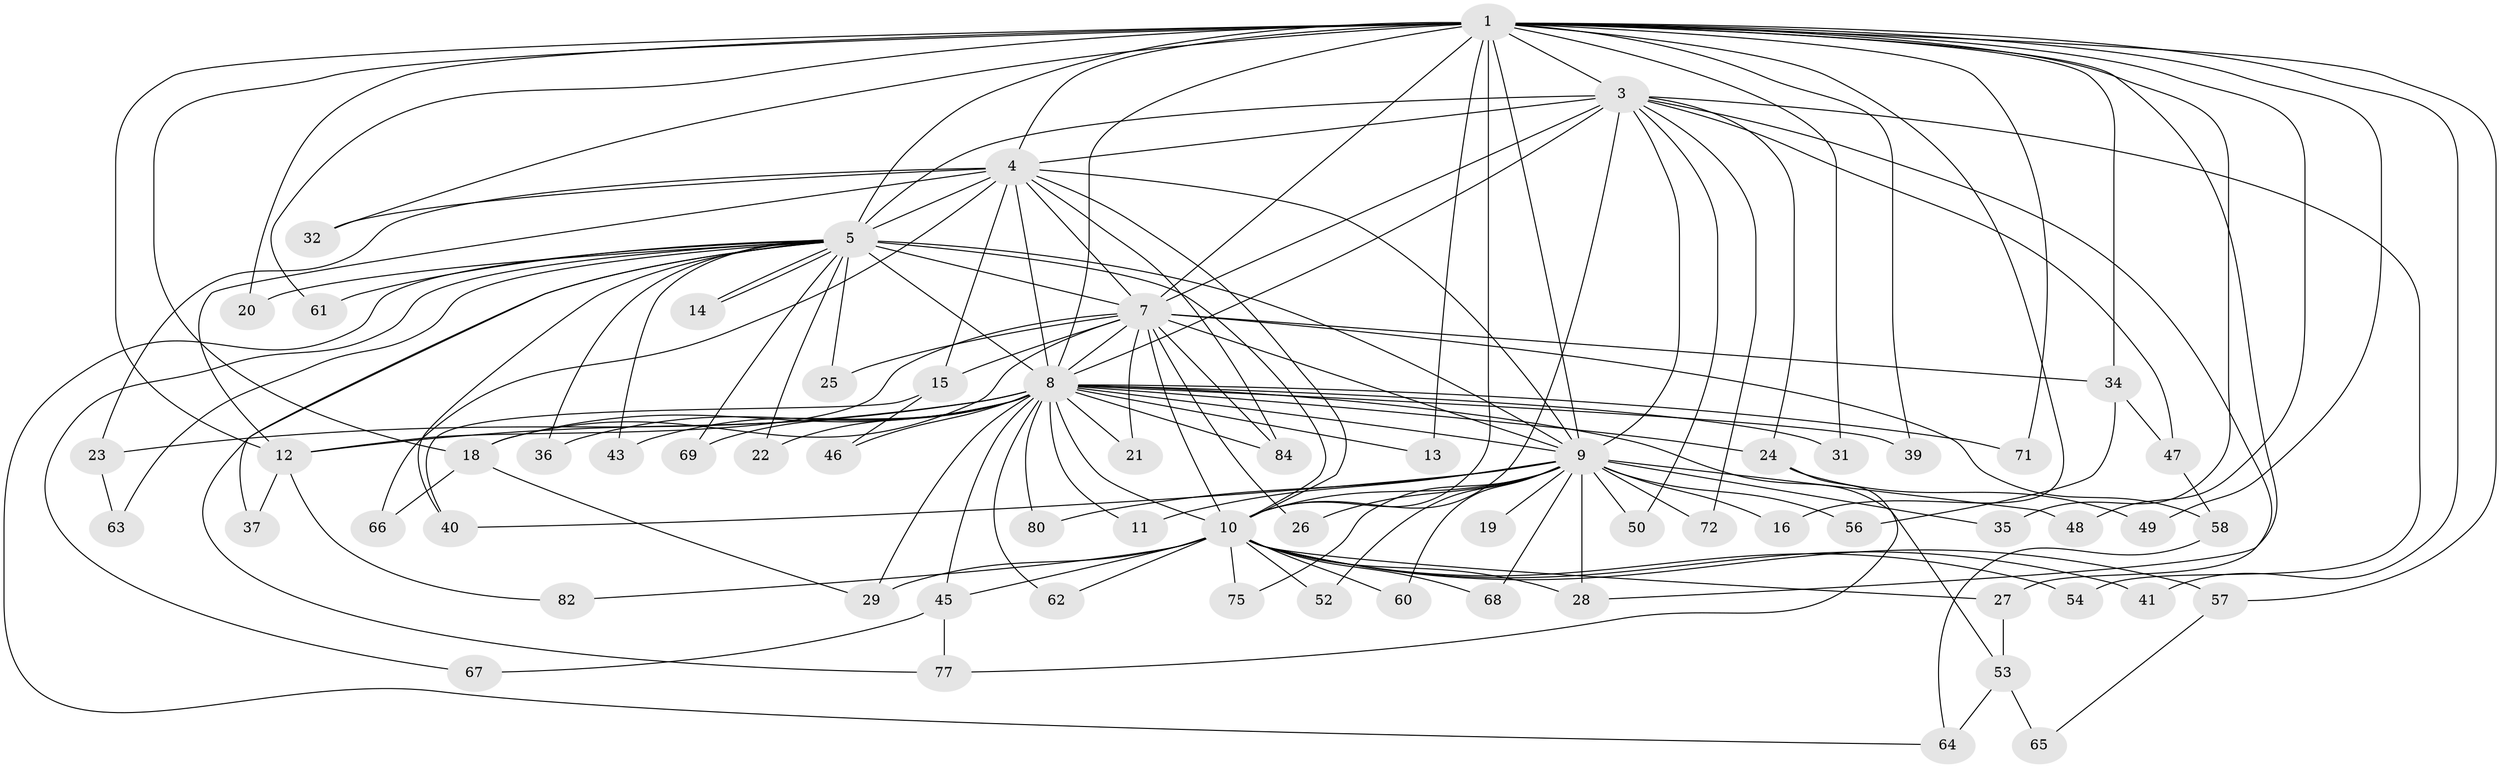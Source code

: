 // original degree distribution, {29: 0.011764705882352941, 11: 0.011764705882352941, 16: 0.011764705882352941, 15: 0.023529411764705882, 18: 0.023529411764705882, 32: 0.011764705882352941, 22: 0.023529411764705882, 2: 0.6, 6: 0.023529411764705882, 3: 0.17647058823529413, 4: 0.047058823529411764, 7: 0.011764705882352941, 5: 0.023529411764705882}
// Generated by graph-tools (version 1.1) at 2025/10/02/27/25 16:10:57]
// undirected, 65 vertices, 150 edges
graph export_dot {
graph [start="1"]
  node [color=gray90,style=filled];
  1 [super="+2"];
  3 [super="+30"];
  4 [super="+83"];
  5 [super="+6"];
  7 [super="+44"];
  8 [super="+38"];
  9 [super="+17"];
  10 [super="+33"];
  11;
  12 [super="+70"];
  13 [super="+51"];
  14;
  15 [super="+55"];
  16;
  18 [super="+42"];
  19;
  20;
  21;
  22;
  23;
  24;
  25;
  26;
  27;
  28 [super="+76"];
  29 [super="+59"];
  31 [super="+73"];
  32;
  34 [super="+81"];
  35;
  36;
  37;
  39;
  40;
  41;
  43;
  45 [super="+78"];
  46;
  47;
  48;
  49;
  50;
  52;
  53 [super="+79"];
  54;
  56;
  57;
  58 [super="+74"];
  60;
  61;
  62;
  63;
  64;
  65;
  66;
  67;
  68;
  69;
  71;
  72;
  75;
  77;
  80;
  82;
  84 [super="+85"];
  1 -- 3 [weight=3];
  1 -- 4 [weight=2];
  1 -- 5 [weight=4];
  1 -- 7 [weight=2];
  1 -- 8 [weight=2];
  1 -- 9 [weight=2];
  1 -- 10 [weight=3];
  1 -- 12;
  1 -- 13;
  1 -- 16;
  1 -- 18 [weight=2];
  1 -- 20;
  1 -- 28;
  1 -- 32;
  1 -- 34 [weight=2];
  1 -- 35;
  1 -- 41;
  1 -- 48;
  1 -- 49;
  1 -- 57;
  1 -- 61;
  1 -- 71;
  1 -- 39;
  1 -- 31 [weight=2];
  3 -- 4;
  3 -- 5 [weight=2];
  3 -- 7;
  3 -- 8;
  3 -- 9;
  3 -- 10;
  3 -- 24;
  3 -- 27;
  3 -- 47;
  3 -- 50;
  3 -- 54;
  3 -- 72;
  4 -- 5 [weight=2];
  4 -- 7;
  4 -- 8;
  4 -- 9;
  4 -- 10;
  4 -- 15;
  4 -- 23;
  4 -- 32;
  4 -- 66;
  4 -- 84;
  4 -- 12;
  5 -- 7 [weight=2];
  5 -- 8 [weight=2];
  5 -- 9 [weight=2];
  5 -- 10 [weight=2];
  5 -- 14;
  5 -- 14;
  5 -- 22;
  5 -- 25;
  5 -- 37;
  5 -- 43;
  5 -- 67;
  5 -- 69;
  5 -- 77;
  5 -- 64;
  5 -- 36;
  5 -- 40;
  5 -- 20;
  5 -- 61;
  5 -- 63;
  7 -- 8;
  7 -- 9;
  7 -- 10;
  7 -- 15;
  7 -- 21;
  7 -- 25;
  7 -- 26;
  7 -- 34;
  7 -- 58;
  7 -- 84;
  7 -- 12;
  7 -- 18;
  8 -- 9 [weight=2];
  8 -- 10;
  8 -- 11;
  8 -- 12;
  8 -- 13 [weight=2];
  8 -- 18 [weight=2];
  8 -- 21;
  8 -- 22;
  8 -- 23;
  8 -- 24;
  8 -- 31;
  8 -- 36;
  8 -- 39;
  8 -- 43;
  8 -- 45;
  8 -- 46;
  8 -- 53 [weight=2];
  8 -- 62;
  8 -- 69;
  8 -- 71;
  8 -- 84;
  8 -- 80;
  8 -- 29;
  9 -- 10;
  9 -- 11;
  9 -- 16;
  9 -- 19 [weight=2];
  9 -- 35;
  9 -- 40;
  9 -- 48;
  9 -- 50;
  9 -- 60;
  9 -- 68;
  9 -- 72;
  9 -- 75;
  9 -- 80;
  9 -- 52;
  9 -- 26;
  9 -- 56;
  9 -- 28;
  10 -- 27;
  10 -- 28;
  10 -- 29;
  10 -- 41;
  10 -- 45;
  10 -- 52;
  10 -- 54;
  10 -- 57;
  10 -- 62;
  10 -- 68;
  10 -- 75;
  10 -- 82;
  10 -- 60;
  12 -- 37;
  12 -- 82;
  15 -- 46;
  15 -- 40;
  18 -- 29;
  18 -- 66;
  23 -- 63;
  24 -- 49;
  24 -- 77;
  27 -- 53;
  34 -- 47;
  34 -- 56;
  45 -- 67;
  45 -- 77;
  47 -- 58;
  53 -- 64;
  53 -- 65;
  57 -- 65;
  58 -- 64;
}
